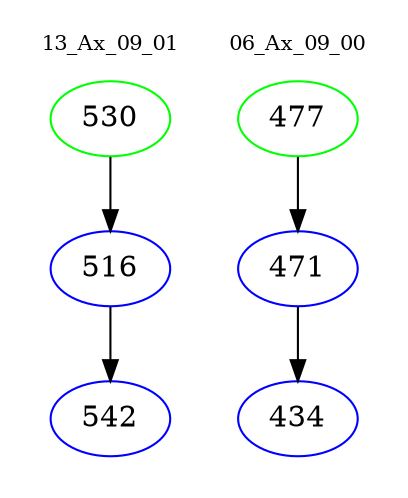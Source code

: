 digraph{
subgraph cluster_0 {
color = white
label = "13_Ax_09_01";
fontsize=10;
T0_530 [label="530", color="green"]
T0_530 -> T0_516 [color="black"]
T0_516 [label="516", color="blue"]
T0_516 -> T0_542 [color="black"]
T0_542 [label="542", color="blue"]
}
subgraph cluster_1 {
color = white
label = "06_Ax_09_00";
fontsize=10;
T1_477 [label="477", color="green"]
T1_477 -> T1_471 [color="black"]
T1_471 [label="471", color="blue"]
T1_471 -> T1_434 [color="black"]
T1_434 [label="434", color="blue"]
}
}
